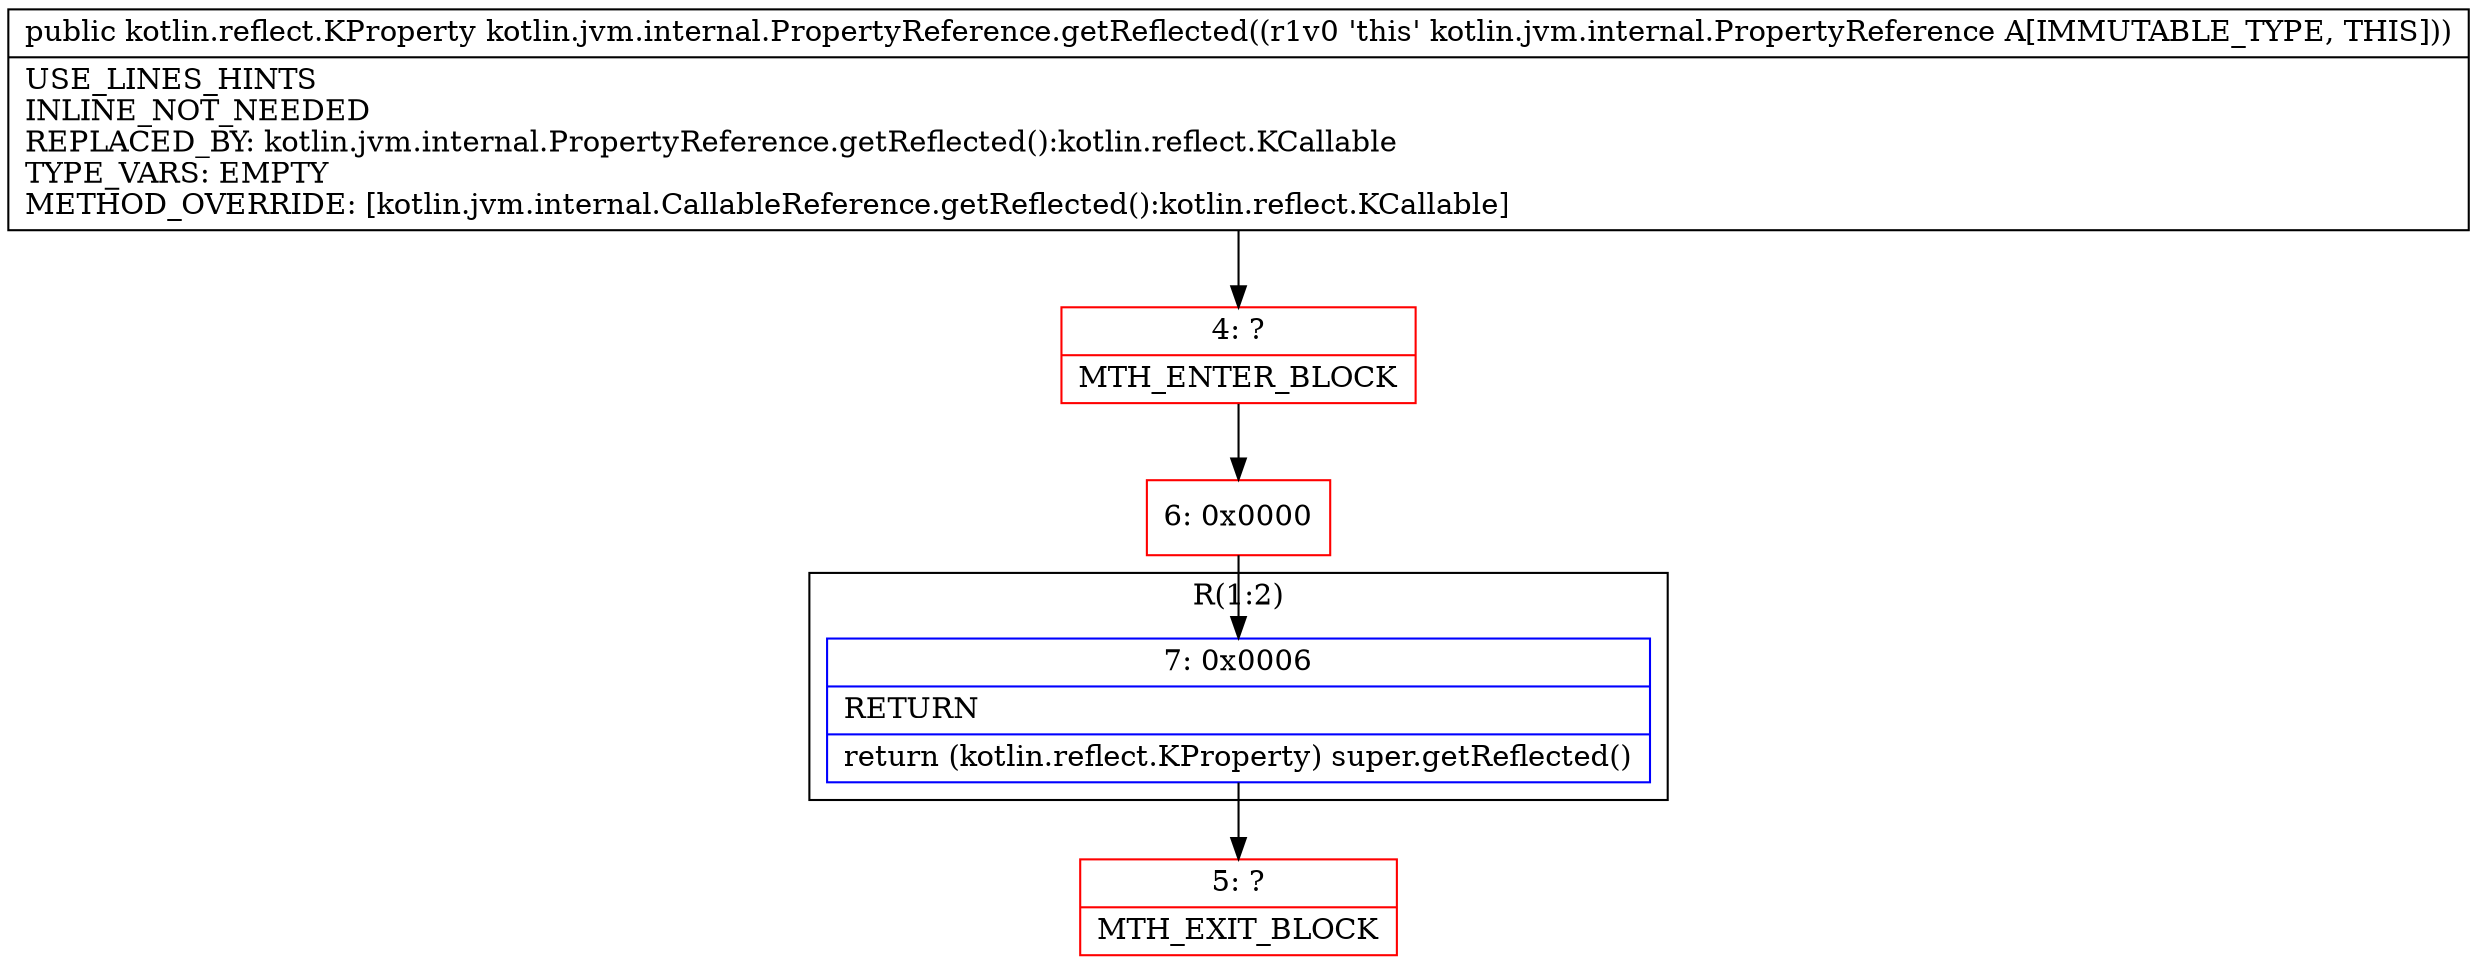 digraph "CFG forkotlin.jvm.internal.PropertyReference.getReflected()Lkotlin\/reflect\/KProperty;" {
subgraph cluster_Region_1360929810 {
label = "R(1:2)";
node [shape=record,color=blue];
Node_7 [shape=record,label="{7\:\ 0x0006|RETURN\l|return (kotlin.reflect.KProperty) super.getReflected()\l}"];
}
Node_4 [shape=record,color=red,label="{4\:\ ?|MTH_ENTER_BLOCK\l}"];
Node_6 [shape=record,color=red,label="{6\:\ 0x0000}"];
Node_5 [shape=record,color=red,label="{5\:\ ?|MTH_EXIT_BLOCK\l}"];
MethodNode[shape=record,label="{public kotlin.reflect.KProperty kotlin.jvm.internal.PropertyReference.getReflected((r1v0 'this' kotlin.jvm.internal.PropertyReference A[IMMUTABLE_TYPE, THIS]))  | USE_LINES_HINTS\lINLINE_NOT_NEEDED\lREPLACED_BY: kotlin.jvm.internal.PropertyReference.getReflected():kotlin.reflect.KCallable\lTYPE_VARS: EMPTY\lMETHOD_OVERRIDE: [kotlin.jvm.internal.CallableReference.getReflected():kotlin.reflect.KCallable]\l}"];
MethodNode -> Node_4;Node_7 -> Node_5;
Node_4 -> Node_6;
Node_6 -> Node_7;
}

